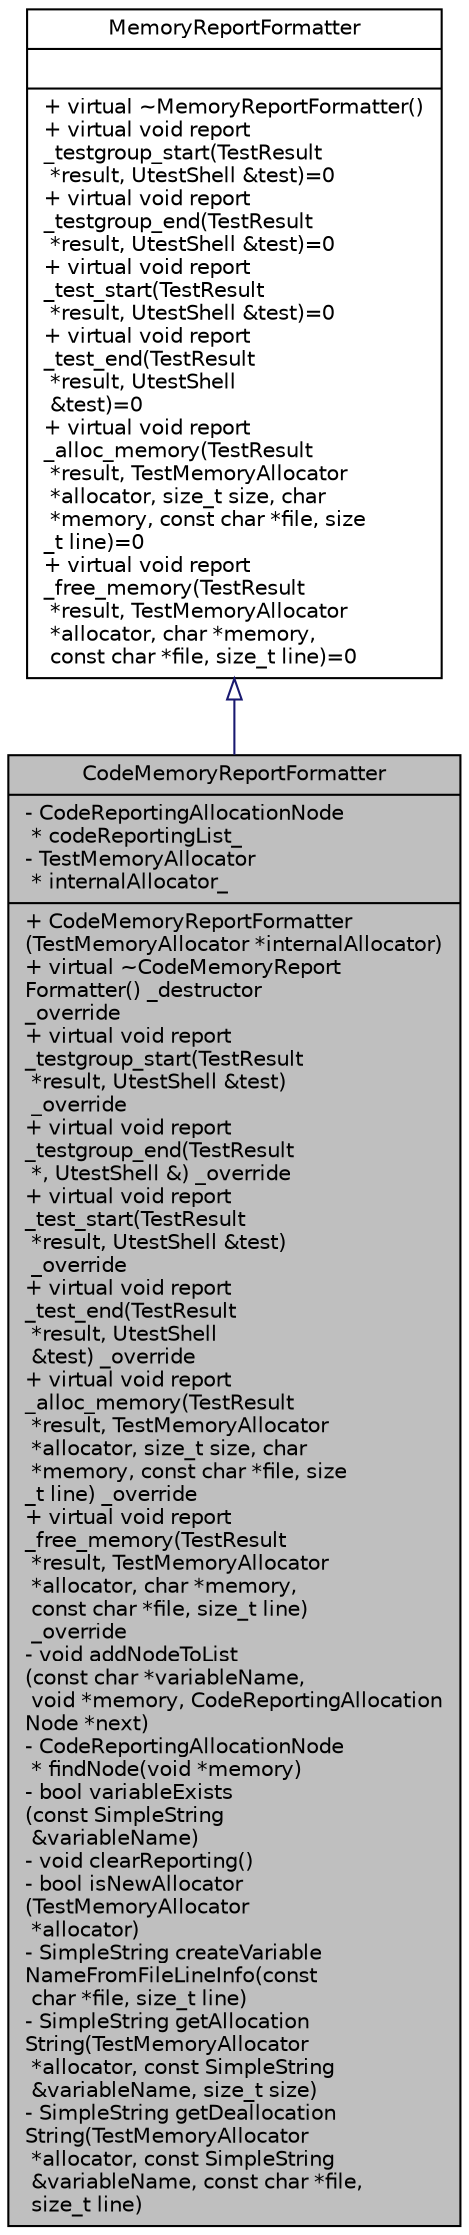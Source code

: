 digraph "CodeMemoryReportFormatter"
{
 // LATEX_PDF_SIZE
  edge [fontname="Helvetica",fontsize="10",labelfontname="Helvetica",labelfontsize="10"];
  node [fontname="Helvetica",fontsize="10",shape=record];
  Node1 [label="{CodeMemoryReportFormatter\n|- CodeReportingAllocationNode\l * codeReportingList_\l- TestMemoryAllocator\l * internalAllocator_\l|+  CodeMemoryReportFormatter\l(TestMemoryAllocator *internalAllocator)\l+ virtual ~CodeMemoryReport\lFormatter() _destructor\l_override\l+ virtual void report\l_testgroup_start(TestResult\l *result, UtestShell &test)\l _override\l+ virtual void report\l_testgroup_end(TestResult\l *, UtestShell &) _override\l+ virtual void report\l_test_start(TestResult\l *result, UtestShell &test)\l _override\l+ virtual void report\l_test_end(TestResult\l *result, UtestShell\l &test) _override\l+ virtual void report\l_alloc_memory(TestResult\l *result, TestMemoryAllocator\l *allocator, size_t size, char\l *memory, const char *file, size\l_t line) _override\l+ virtual void report\l_free_memory(TestResult\l *result, TestMemoryAllocator\l *allocator, char *memory,\l const char *file, size_t line)\l _override\l- void addNodeToList\l(const char *variableName,\l void *memory, CodeReportingAllocation\lNode *next)\l- CodeReportingAllocationNode\l * findNode(void *memory)\l- bool variableExists\l(const SimpleString\l &variableName)\l- void clearReporting()\l- bool isNewAllocator\l(TestMemoryAllocator\l *allocator)\l- SimpleString createVariable\lNameFromFileLineInfo(const\l char *file, size_t line)\l- SimpleString getAllocation\lString(TestMemoryAllocator\l *allocator, const SimpleString\l &variableName, size_t size)\l- SimpleString getDeallocation\lString(TestMemoryAllocator\l *allocator, const SimpleString\l &variableName, const char *file,\l size_t line)\l}",height=0.2,width=0.4,color="black", fillcolor="grey75", style="filled", fontcolor="black",tooltip=" "];
  Node2 -> Node1 [dir="back",color="midnightblue",fontsize="10",style="solid",arrowtail="onormal",fontname="Helvetica"];
  Node2 [label="{MemoryReportFormatter\n||+ virtual ~MemoryReportFormatter()\l+ virtual void report\l_testgroup_start(TestResult\l *result, UtestShell &test)=0\l+ virtual void report\l_testgroup_end(TestResult\l *result, UtestShell &test)=0\l+ virtual void report\l_test_start(TestResult\l *result, UtestShell &test)=0\l+ virtual void report\l_test_end(TestResult\l *result, UtestShell\l &test)=0\l+ virtual void report\l_alloc_memory(TestResult\l *result, TestMemoryAllocator\l *allocator, size_t size, char\l *memory, const char *file, size\l_t line)=0\l+ virtual void report\l_free_memory(TestResult\l *result, TestMemoryAllocator\l *allocator, char *memory,\l const char *file, size_t line)=0\l}",height=0.2,width=0.4,color="black", fillcolor="white", style="filled",URL="$classMemoryReportFormatter.html",tooltip=" "];
}
